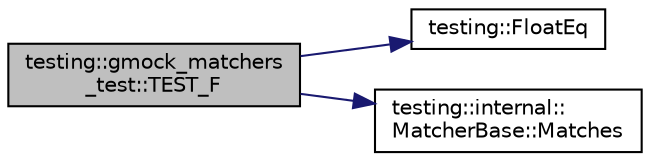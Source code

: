 digraph "testing::gmock_matchers_test::TEST_F"
{
  edge [fontname="Helvetica",fontsize="10",labelfontname="Helvetica",labelfontsize="10"];
  node [fontname="Helvetica",fontsize="10",shape=record];
  rankdir="LR";
  Node2121 [label="testing::gmock_matchers\l_test::TEST_F",height=0.2,width=0.4,color="black", fillcolor="grey75", style="filled", fontcolor="black"];
  Node2121 -> Node2122 [color="midnightblue",fontsize="10",style="solid",fontname="Helvetica"];
  Node2122 [label="testing::FloatEq",height=0.2,width=0.4,color="black", fillcolor="white", style="filled",URL="$d0/d75/namespacetesting.html#ac75507edb7998957b48fb17a9b8a020b"];
  Node2121 -> Node2123 [color="midnightblue",fontsize="10",style="solid",fontname="Helvetica"];
  Node2123 [label="testing::internal::\lMatcherBase::Matches",height=0.2,width=0.4,color="black", fillcolor="white", style="filled",URL="$df/d93/classtesting_1_1internal_1_1_matcher_base.html#a3b479673ff40cac1a7d548e91d789cb2"];
}
